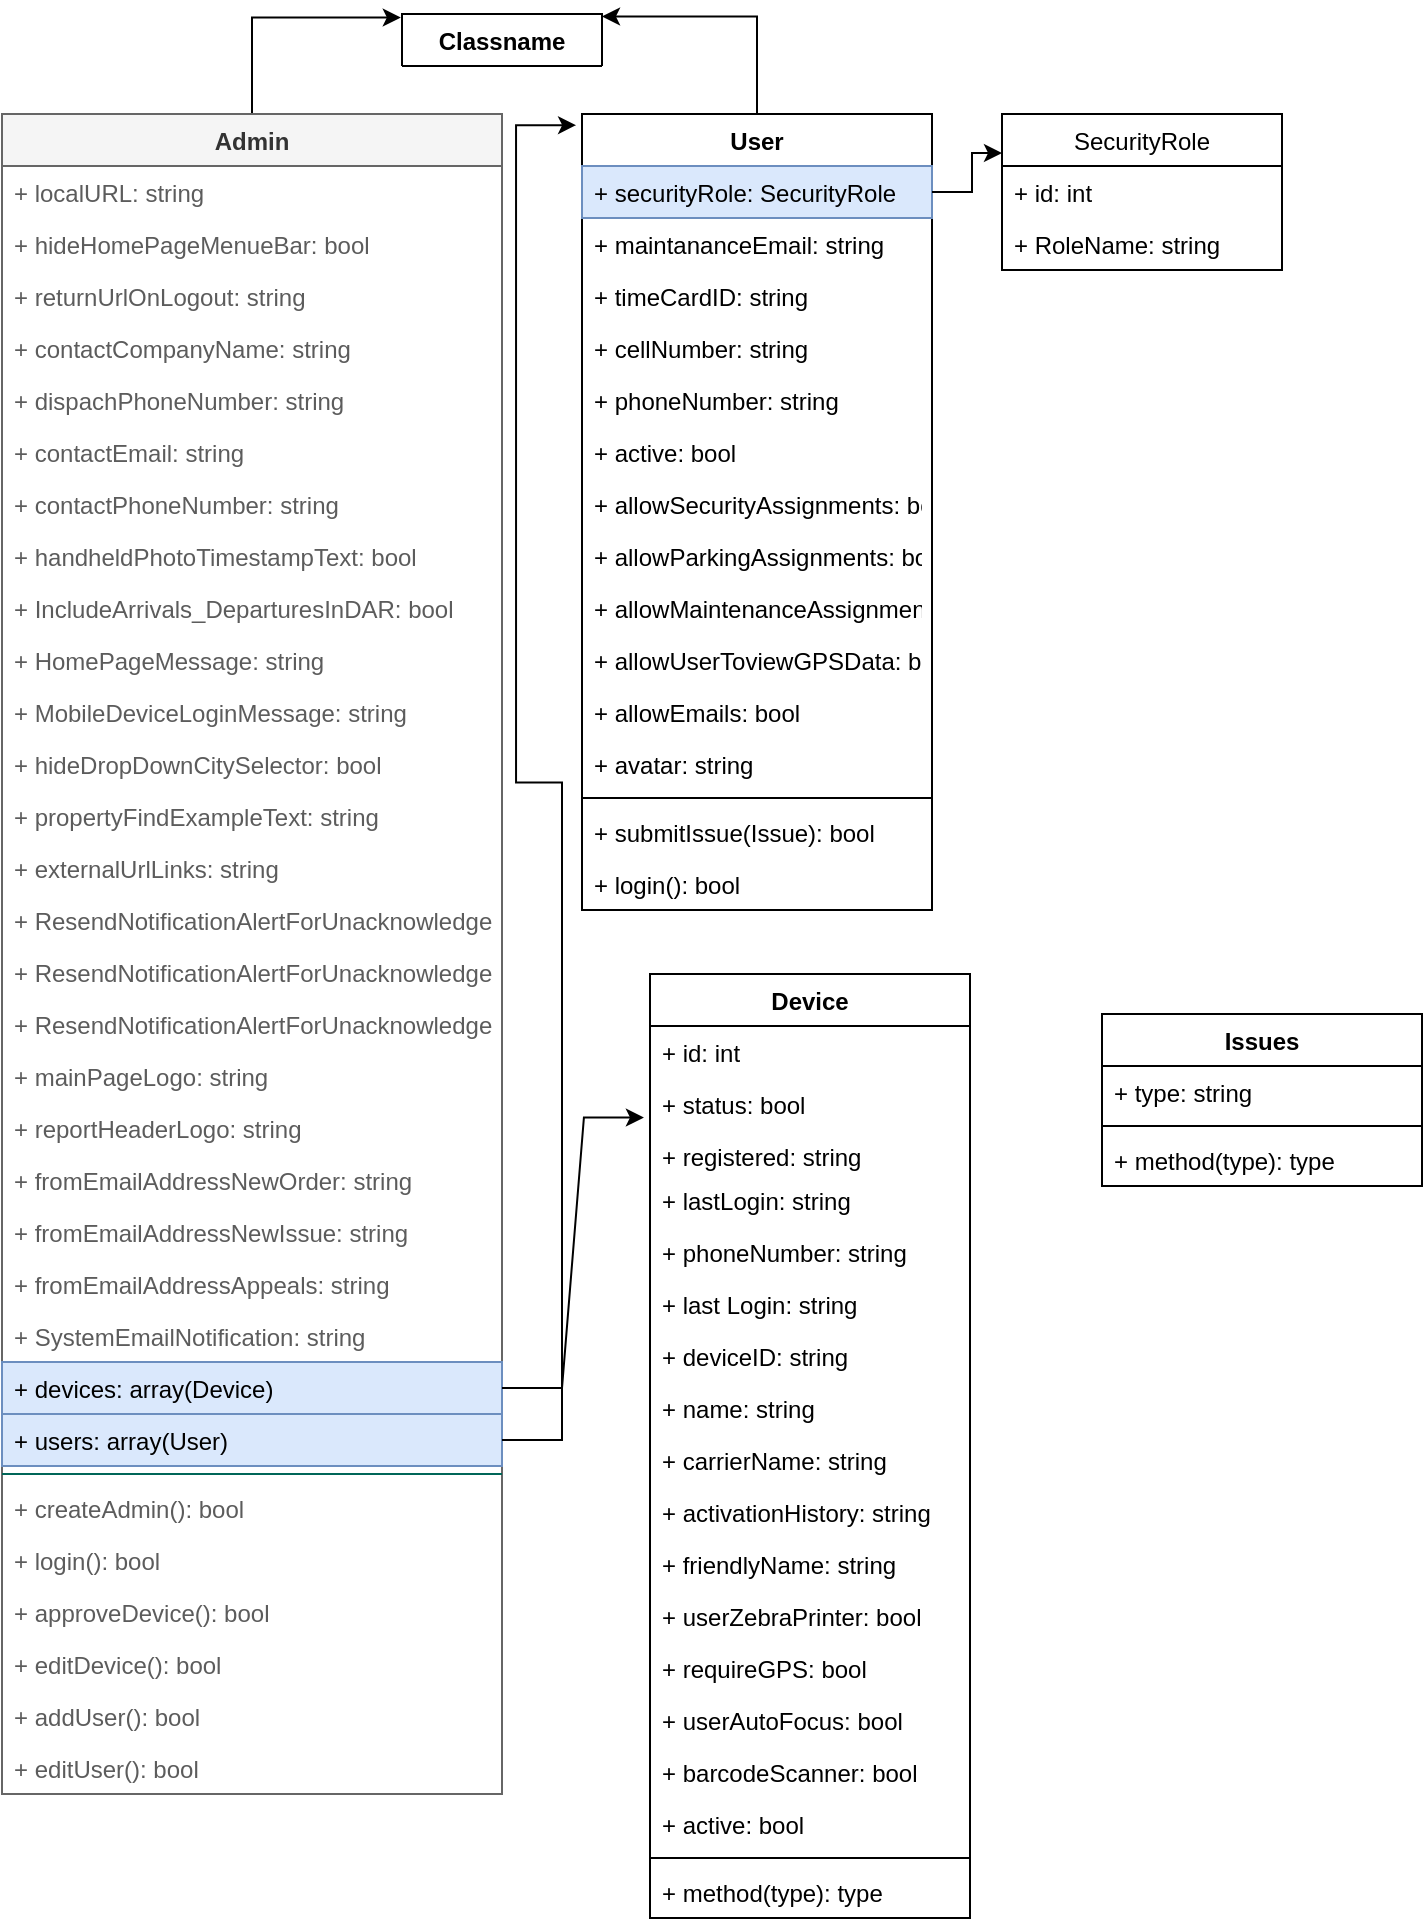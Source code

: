 <mxfile version="16.5.6" type="github">
  <diagram id="C5RBs43oDa-KdzZeNtuy" name="Class Diagram">
    <mxGraphModel dx="1108" dy="482" grid="1" gridSize="10" guides="1" tooltips="1" connect="1" arrows="1" fold="1" page="1" pageScale="1" pageWidth="827" pageHeight="1169" math="0" shadow="0">
      <root>
        <mxCell id="WIyWlLk6GJQsqaUBKTNV-0" />
        <mxCell id="WIyWlLk6GJQsqaUBKTNV-1" parent="WIyWlLk6GJQsqaUBKTNV-0" />
        <mxCell id="a5I0F7AZHxOViC6S2K7J-16" style="edgeStyle=orthogonalEdgeStyle;rounded=0;orthogonalLoop=1;jettySize=auto;html=1;exitX=0.5;exitY=0;exitDx=0;exitDy=0;entryX=-0.006;entryY=0.068;entryDx=0;entryDy=0;entryPerimeter=0;" edge="1" parent="WIyWlLk6GJQsqaUBKTNV-1" source="l6a2SUNXyMh3eiltvX4R-10" target="a5I0F7AZHxOViC6S2K7J-11">
          <mxGeometry relative="1" as="geometry" />
        </mxCell>
        <mxCell id="l6a2SUNXyMh3eiltvX4R-10" value="Admin" style="swimlane;fontStyle=1;align=center;verticalAlign=top;childLayout=stackLayout;horizontal=1;startSize=26;horizontalStack=0;resizeParent=1;resizeParentMax=0;resizeLast=0;collapsible=1;marginBottom=0;fillColor=#f5f5f5;fontColor=#333333;strokeColor=#666666;" parent="WIyWlLk6GJQsqaUBKTNV-1" vertex="1">
          <mxGeometry x="10" y="60" width="250" height="840" as="geometry">
            <mxRectangle x="40" y="80" width="70" height="26" as="alternateBounds" />
          </mxGeometry>
        </mxCell>
        <mxCell id="8Cey69iEx8wENGaithP6-13" value="+ localURL: string" style="text;strokeColor=none;fillColor=none;align=left;verticalAlign=top;spacingLeft=4;spacingRight=4;overflow=hidden;rotatable=0;points=[[0,0.5],[1,0.5]];portConstraint=eastwest;fontColor=#5C5C5C;" parent="l6a2SUNXyMh3eiltvX4R-10" vertex="1">
          <mxGeometry y="26" width="250" height="26" as="geometry" />
        </mxCell>
        <mxCell id="8Cey69iEx8wENGaithP6-14" value="+ hideHomePageMenueBar: bool" style="text;strokeColor=none;fillColor=none;align=left;verticalAlign=top;spacingLeft=4;spacingRight=4;overflow=hidden;rotatable=0;points=[[0,0.5],[1,0.5]];portConstraint=eastwest;fontColor=#5C5C5C;" parent="l6a2SUNXyMh3eiltvX4R-10" vertex="1">
          <mxGeometry y="52" width="250" height="26" as="geometry" />
        </mxCell>
        <mxCell id="8Cey69iEx8wENGaithP6-16" value="+ returnUrlOnLogout: string" style="text;strokeColor=none;fillColor=none;align=left;verticalAlign=top;spacingLeft=4;spacingRight=4;overflow=hidden;rotatable=0;points=[[0,0.5],[1,0.5]];portConstraint=eastwest;fontColor=#5C5C5C;" parent="l6a2SUNXyMh3eiltvX4R-10" vertex="1">
          <mxGeometry y="78" width="250" height="26" as="geometry" />
        </mxCell>
        <mxCell id="8Cey69iEx8wENGaithP6-22" value="+ contactCompanyName: string" style="text;strokeColor=none;fillColor=none;align=left;verticalAlign=top;spacingLeft=4;spacingRight=4;overflow=hidden;rotatable=0;points=[[0,0.5],[1,0.5]];portConstraint=eastwest;fontColor=#5C5C5C;" parent="l6a2SUNXyMh3eiltvX4R-10" vertex="1">
          <mxGeometry y="104" width="250" height="26" as="geometry" />
        </mxCell>
        <mxCell id="8Cey69iEx8wENGaithP6-19" value="+ dispachPhoneNumber: string" style="text;strokeColor=none;fillColor=none;align=left;verticalAlign=top;spacingLeft=4;spacingRight=4;overflow=hidden;rotatable=0;points=[[0,0.5],[1,0.5]];portConstraint=eastwest;fontColor=#5C5C5C;" parent="l6a2SUNXyMh3eiltvX4R-10" vertex="1">
          <mxGeometry y="130" width="250" height="26" as="geometry" />
        </mxCell>
        <mxCell id="8Cey69iEx8wENGaithP6-20" value="+ contactEmail: string" style="text;strokeColor=none;fillColor=none;align=left;verticalAlign=top;spacingLeft=4;spacingRight=4;overflow=hidden;rotatable=0;points=[[0,0.5],[1,0.5]];portConstraint=eastwest;fontColor=#5C5C5C;" parent="l6a2SUNXyMh3eiltvX4R-10" vertex="1">
          <mxGeometry y="156" width="250" height="26" as="geometry" />
        </mxCell>
        <mxCell id="8Cey69iEx8wENGaithP6-17" value="+ contactPhoneNumber: string" style="text;strokeColor=none;fillColor=none;align=left;verticalAlign=top;spacingLeft=4;spacingRight=4;overflow=hidden;rotatable=0;points=[[0,0.5],[1,0.5]];portConstraint=eastwest;fontColor=#5C5C5C;" parent="l6a2SUNXyMh3eiltvX4R-10" vertex="1">
          <mxGeometry y="182" width="250" height="26" as="geometry" />
        </mxCell>
        <mxCell id="8Cey69iEx8wENGaithP6-18" value="+ handheldPhotoTimestampText: bool" style="text;strokeColor=none;fillColor=none;align=left;verticalAlign=top;spacingLeft=4;spacingRight=4;overflow=hidden;rotatable=0;points=[[0,0.5],[1,0.5]];portConstraint=eastwest;fontColor=#5C5C5C;" parent="l6a2SUNXyMh3eiltvX4R-10" vertex="1">
          <mxGeometry y="208" width="250" height="26" as="geometry" />
        </mxCell>
        <mxCell id="8Cey69iEx8wENGaithP6-21" value="+ IncludeArrivals_DeparturesInDAR: bool" style="text;strokeColor=none;fillColor=none;align=left;verticalAlign=top;spacingLeft=4;spacingRight=4;overflow=hidden;rotatable=0;points=[[0,0.5],[1,0.5]];portConstraint=eastwest;fontColor=#5C5C5C;" parent="l6a2SUNXyMh3eiltvX4R-10" vertex="1">
          <mxGeometry y="234" width="250" height="26" as="geometry" />
        </mxCell>
        <mxCell id="8Cey69iEx8wENGaithP6-24" value="+ HomePageMessage: string" style="text;strokeColor=none;fillColor=none;align=left;verticalAlign=top;spacingLeft=4;spacingRight=4;overflow=hidden;rotatable=0;points=[[0,0.5],[1,0.5]];portConstraint=eastwest;fontColor=#5C5C5C;" parent="l6a2SUNXyMh3eiltvX4R-10" vertex="1">
          <mxGeometry y="260" width="250" height="26" as="geometry" />
        </mxCell>
        <mxCell id="8Cey69iEx8wENGaithP6-25" value="+ MobileDeviceLoginMessage: string" style="text;strokeColor=none;fillColor=none;align=left;verticalAlign=top;spacingLeft=4;spacingRight=4;overflow=hidden;rotatable=0;points=[[0,0.5],[1,0.5]];portConstraint=eastwest;fontColor=#5C5C5C;" parent="l6a2SUNXyMh3eiltvX4R-10" vertex="1">
          <mxGeometry y="286" width="250" height="26" as="geometry" />
        </mxCell>
        <mxCell id="8Cey69iEx8wENGaithP6-26" value="+ hideDropDownCitySelector: bool" style="text;strokeColor=none;fillColor=none;align=left;verticalAlign=top;spacingLeft=4;spacingRight=4;overflow=hidden;rotatable=0;points=[[0,0.5],[1,0.5]];portConstraint=eastwest;fontColor=#5C5C5C;" parent="l6a2SUNXyMh3eiltvX4R-10" vertex="1">
          <mxGeometry y="312" width="250" height="26" as="geometry" />
        </mxCell>
        <mxCell id="8Cey69iEx8wENGaithP6-28" value="+ propertyFindExampleText: string" style="text;strokeColor=none;fillColor=none;align=left;verticalAlign=top;spacingLeft=4;spacingRight=4;overflow=hidden;rotatable=0;points=[[0,0.5],[1,0.5]];portConstraint=eastwest;fontColor=#5C5C5C;" parent="l6a2SUNXyMh3eiltvX4R-10" vertex="1">
          <mxGeometry y="338" width="250" height="26" as="geometry" />
        </mxCell>
        <mxCell id="8Cey69iEx8wENGaithP6-29" value="+ externalUrlLinks: string" style="text;strokeColor=none;fillColor=none;align=left;verticalAlign=top;spacingLeft=4;spacingRight=4;overflow=hidden;rotatable=0;points=[[0,0.5],[1,0.5]];portConstraint=eastwest;fontColor=#5C5C5C;" parent="l6a2SUNXyMh3eiltvX4R-10" vertex="1">
          <mxGeometry y="364" width="250" height="26" as="geometry" />
        </mxCell>
        <mxCell id="8Cey69iEx8wENGaithP6-30" value="+ ResendNotificationAlertForUnacknowledgedIssuesPriority1: int" style="text;strokeColor=none;fillColor=none;align=left;verticalAlign=top;spacingLeft=4;spacingRight=4;overflow=hidden;rotatable=0;points=[[0,0.5],[1,0.5]];portConstraint=eastwest;fontColor=#5C5C5C;" parent="l6a2SUNXyMh3eiltvX4R-10" vertex="1">
          <mxGeometry y="390" width="250" height="26" as="geometry" />
        </mxCell>
        <mxCell id="8Cey69iEx8wENGaithP6-31" value="+ ResendNotificationAlertForUnacknowledgedIssuesPriority2: int&#xa;" style="text;strokeColor=none;fillColor=none;align=left;verticalAlign=top;spacingLeft=4;spacingRight=4;overflow=hidden;rotatable=0;points=[[0,0.5],[1,0.5]];portConstraint=eastwest;fontColor=#5C5C5C;" parent="l6a2SUNXyMh3eiltvX4R-10" vertex="1">
          <mxGeometry y="416" width="250" height="26" as="geometry" />
        </mxCell>
        <mxCell id="8Cey69iEx8wENGaithP6-32" value="+ ResendNotificationAlertForUnacknowledgedIssuesPriority3: int" style="text;strokeColor=none;fillColor=none;align=left;verticalAlign=top;spacingLeft=4;spacingRight=4;overflow=hidden;rotatable=0;points=[[0,0.5],[1,0.5]];portConstraint=eastwest;fontColor=#5C5C5C;" parent="l6a2SUNXyMh3eiltvX4R-10" vertex="1">
          <mxGeometry y="442" width="250" height="26" as="geometry" />
        </mxCell>
        <mxCell id="8Cey69iEx8wENGaithP6-33" value="+ mainPageLogo: string" style="text;strokeColor=none;fillColor=none;align=left;verticalAlign=top;spacingLeft=4;spacingRight=4;overflow=hidden;rotatable=0;points=[[0,0.5],[1,0.5]];portConstraint=eastwest;fontColor=#5C5C5C;" parent="l6a2SUNXyMh3eiltvX4R-10" vertex="1">
          <mxGeometry y="468" width="250" height="26" as="geometry" />
        </mxCell>
        <mxCell id="8Cey69iEx8wENGaithP6-34" value="+ reportHeaderLogo: string" style="text;strokeColor=none;fillColor=none;align=left;verticalAlign=top;spacingLeft=4;spacingRight=4;overflow=hidden;rotatable=0;points=[[0,0.5],[1,0.5]];portConstraint=eastwest;fontColor=#5C5C5C;" parent="l6a2SUNXyMh3eiltvX4R-10" vertex="1">
          <mxGeometry y="494" width="250" height="26" as="geometry" />
        </mxCell>
        <mxCell id="8Cey69iEx8wENGaithP6-35" value="+ fromEmailAddressNewOrder: string" style="text;strokeColor=none;fillColor=none;align=left;verticalAlign=top;spacingLeft=4;spacingRight=4;overflow=hidden;rotatable=0;points=[[0,0.5],[1,0.5]];portConstraint=eastwest;fontColor=#5C5C5C;" parent="l6a2SUNXyMh3eiltvX4R-10" vertex="1">
          <mxGeometry y="520" width="250" height="26" as="geometry" />
        </mxCell>
        <mxCell id="8Cey69iEx8wENGaithP6-36" value="+ fromEmailAddressNewIssue: string" style="text;strokeColor=none;fillColor=none;align=left;verticalAlign=top;spacingLeft=4;spacingRight=4;overflow=hidden;rotatable=0;points=[[0,0.5],[1,0.5]];portConstraint=eastwest;fontColor=#5C5C5C;" parent="l6a2SUNXyMh3eiltvX4R-10" vertex="1">
          <mxGeometry y="546" width="250" height="26" as="geometry" />
        </mxCell>
        <mxCell id="8Cey69iEx8wENGaithP6-37" value="+ fromEmailAddressAppeals: string" style="text;strokeColor=none;fillColor=none;align=left;verticalAlign=top;spacingLeft=4;spacingRight=4;overflow=hidden;rotatable=0;points=[[0,0.5],[1,0.5]];portConstraint=eastwest;fontColor=#5C5C5C;" parent="l6a2SUNXyMh3eiltvX4R-10" vertex="1">
          <mxGeometry y="572" width="250" height="26" as="geometry" />
        </mxCell>
        <mxCell id="8Cey69iEx8wENGaithP6-38" value="+ SystemEmailNotification: string" style="text;strokeColor=none;fillColor=none;align=left;verticalAlign=top;spacingLeft=4;spacingRight=4;overflow=hidden;rotatable=0;points=[[0,0.5],[1,0.5]];portConstraint=eastwest;fontColor=#5C5C5C;" parent="l6a2SUNXyMh3eiltvX4R-10" vertex="1">
          <mxGeometry y="598" width="250" height="26" as="geometry" />
        </mxCell>
        <mxCell id="8Cey69iEx8wENGaithP6-39" value="+ devices: array(Device)" style="text;strokeColor=#6c8ebf;fillColor=#dae8fc;align=left;verticalAlign=top;spacingLeft=4;spacingRight=4;overflow=hidden;rotatable=0;points=[[0,0.5],[1,0.5]];portConstraint=eastwest;" parent="l6a2SUNXyMh3eiltvX4R-10" vertex="1">
          <mxGeometry y="624" width="250" height="26" as="geometry" />
        </mxCell>
        <mxCell id="8Cey69iEx8wENGaithP6-64" value="+ users: array(User)" style="text;strokeColor=#6c8ebf;fillColor=#dae8fc;align=left;verticalAlign=top;spacingLeft=4;spacingRight=4;overflow=hidden;rotatable=0;points=[[0,0.5],[1,0.5]];portConstraint=eastwest;" parent="l6a2SUNXyMh3eiltvX4R-10" vertex="1">
          <mxGeometry y="650" width="250" height="26" as="geometry" />
        </mxCell>
        <mxCell id="l6a2SUNXyMh3eiltvX4R-12" value="" style="line;strokeWidth=1;fillColor=none;align=left;verticalAlign=middle;spacingTop=-1;spacingLeft=3;spacingRight=3;rotatable=0;labelPosition=right;points=[];portConstraint=eastwest;strokeColor=#006658;fontColor=#5C5C5C;" parent="l6a2SUNXyMh3eiltvX4R-10" vertex="1">
          <mxGeometry y="676" width="250" height="8" as="geometry" />
        </mxCell>
        <mxCell id="l6a2SUNXyMh3eiltvX4R-13" value="+ createAdmin(): bool" style="text;strokeColor=none;fillColor=none;align=left;verticalAlign=top;spacingLeft=4;spacingRight=4;overflow=hidden;rotatable=0;points=[[0,0.5],[1,0.5]];portConstraint=eastwest;fontColor=#5C5C5C;" parent="l6a2SUNXyMh3eiltvX4R-10" vertex="1">
          <mxGeometry y="684" width="250" height="26" as="geometry" />
        </mxCell>
        <mxCell id="8Cey69iEx8wENGaithP6-66" value="+ login(): bool" style="text;strokeColor=none;fillColor=none;align=left;verticalAlign=top;spacingLeft=4;spacingRight=4;overflow=hidden;rotatable=0;points=[[0,0.5],[1,0.5]];portConstraint=eastwest;fontColor=#5C5C5C;" parent="l6a2SUNXyMh3eiltvX4R-10" vertex="1">
          <mxGeometry y="710" width="250" height="26" as="geometry" />
        </mxCell>
        <mxCell id="8Cey69iEx8wENGaithP6-67" value="+ approveDevice(): bool" style="text;strokeColor=none;fillColor=none;align=left;verticalAlign=top;spacingLeft=4;spacingRight=4;overflow=hidden;rotatable=0;points=[[0,0.5],[1,0.5]];portConstraint=eastwest;fontColor=#5C5C5C;" parent="l6a2SUNXyMh3eiltvX4R-10" vertex="1">
          <mxGeometry y="736" width="250" height="26" as="geometry" />
        </mxCell>
        <mxCell id="8Cey69iEx8wENGaithP6-121" value="+ editDevice(): bool" style="text;strokeColor=none;fillColor=none;align=left;verticalAlign=top;spacingLeft=4;spacingRight=4;overflow=hidden;rotatable=0;points=[[0,0.5],[1,0.5]];portConstraint=eastwest;fontColor=#5C5C5C;" parent="l6a2SUNXyMh3eiltvX4R-10" vertex="1">
          <mxGeometry y="762" width="250" height="26" as="geometry" />
        </mxCell>
        <mxCell id="8Cey69iEx8wENGaithP6-0" value="+ addUser(): bool" style="text;strokeColor=none;fillColor=none;align=left;verticalAlign=top;spacingLeft=4;spacingRight=4;overflow=hidden;rotatable=0;points=[[0,0.5],[1,0.5]];portConstraint=eastwest;fontColor=#5C5C5C;" parent="l6a2SUNXyMh3eiltvX4R-10" vertex="1">
          <mxGeometry y="788" width="250" height="26" as="geometry" />
        </mxCell>
        <mxCell id="8Cey69iEx8wENGaithP6-120" value="+ editUser(): bool" style="text;strokeColor=none;fillColor=none;align=left;verticalAlign=top;spacingLeft=4;spacingRight=4;overflow=hidden;rotatable=0;points=[[0,0.5],[1,0.5]];portConstraint=eastwest;fontColor=#5C5C5C;" parent="l6a2SUNXyMh3eiltvX4R-10" vertex="1">
          <mxGeometry y="814" width="250" height="26" as="geometry" />
        </mxCell>
        <mxCell id="8Cey69iEx8wENGaithP6-41" value="Device" style="swimlane;fontStyle=1;align=center;verticalAlign=top;childLayout=stackLayout;horizontal=1;startSize=26;horizontalStack=0;resizeParent=1;resizeParentMax=0;resizeLast=0;collapsible=1;marginBottom=0;" parent="WIyWlLk6GJQsqaUBKTNV-1" vertex="1">
          <mxGeometry x="334" y="490" width="160" height="472" as="geometry">
            <mxRectangle x="420" y="850" width="50" height="26" as="alternateBounds" />
          </mxGeometry>
        </mxCell>
        <mxCell id="8Cey69iEx8wENGaithP6-42" value="+ id: int" style="text;strokeColor=none;fillColor=none;align=left;verticalAlign=top;spacingLeft=4;spacingRight=4;overflow=hidden;rotatable=0;points=[[0,0.5],[1,0.5]];portConstraint=eastwest;" parent="8Cey69iEx8wENGaithP6-41" vertex="1">
          <mxGeometry y="26" width="160" height="26" as="geometry" />
        </mxCell>
        <mxCell id="8Cey69iEx8wENGaithP6-45" value="+ status: bool" style="text;strokeColor=none;fillColor=none;align=left;verticalAlign=top;spacingLeft=4;spacingRight=4;overflow=hidden;rotatable=0;points=[[0,0.5],[1,0.5]];portConstraint=eastwest;" parent="8Cey69iEx8wENGaithP6-41" vertex="1">
          <mxGeometry y="52" width="160" height="26" as="geometry" />
        </mxCell>
        <mxCell id="8Cey69iEx8wENGaithP6-48" value="+ registered: string" style="text;strokeColor=none;fillColor=none;align=left;verticalAlign=top;spacingLeft=4;spacingRight=4;overflow=hidden;rotatable=0;points=[[0,0.5],[1,0.5]];portConstraint=eastwest;" parent="8Cey69iEx8wENGaithP6-41" vertex="1">
          <mxGeometry y="78" width="160" height="22" as="geometry" />
        </mxCell>
        <mxCell id="8Cey69iEx8wENGaithP6-49" value="+ lastLogin: string" style="text;strokeColor=none;fillColor=none;align=left;verticalAlign=top;spacingLeft=4;spacingRight=4;overflow=hidden;rotatable=0;points=[[0,0.5],[1,0.5]];portConstraint=eastwest;" parent="8Cey69iEx8wENGaithP6-41" vertex="1">
          <mxGeometry y="100" width="160" height="26" as="geometry" />
        </mxCell>
        <mxCell id="8Cey69iEx8wENGaithP6-51" value="+ phoneNumber: string" style="text;strokeColor=none;fillColor=none;align=left;verticalAlign=top;spacingLeft=4;spacingRight=4;overflow=hidden;rotatable=0;points=[[0,0.5],[1,0.5]];portConstraint=eastwest;" parent="8Cey69iEx8wENGaithP6-41" vertex="1">
          <mxGeometry y="126" width="160" height="26" as="geometry" />
        </mxCell>
        <mxCell id="8Cey69iEx8wENGaithP6-52" value="+ last Login: string" style="text;strokeColor=none;fillColor=none;align=left;verticalAlign=top;spacingLeft=4;spacingRight=4;overflow=hidden;rotatable=0;points=[[0,0.5],[1,0.5]];portConstraint=eastwest;" parent="8Cey69iEx8wENGaithP6-41" vertex="1">
          <mxGeometry y="152" width="160" height="26" as="geometry" />
        </mxCell>
        <mxCell id="8Cey69iEx8wENGaithP6-54" value="+ deviceID: string" style="text;strokeColor=none;fillColor=none;align=left;verticalAlign=top;spacingLeft=4;spacingRight=4;overflow=hidden;rotatable=0;points=[[0,0.5],[1,0.5]];portConstraint=eastwest;" parent="8Cey69iEx8wENGaithP6-41" vertex="1">
          <mxGeometry y="178" width="160" height="26" as="geometry" />
        </mxCell>
        <mxCell id="8Cey69iEx8wENGaithP6-53" value="+ name: string" style="text;strokeColor=none;fillColor=none;align=left;verticalAlign=top;spacingLeft=4;spacingRight=4;overflow=hidden;rotatable=0;points=[[0,0.5],[1,0.5]];portConstraint=eastwest;" parent="8Cey69iEx8wENGaithP6-41" vertex="1">
          <mxGeometry y="204" width="160" height="26" as="geometry" />
        </mxCell>
        <mxCell id="8Cey69iEx8wENGaithP6-55" value="+ carrierName: string" style="text;strokeColor=none;fillColor=none;align=left;verticalAlign=top;spacingLeft=4;spacingRight=4;overflow=hidden;rotatable=0;points=[[0,0.5],[1,0.5]];portConstraint=eastwest;" parent="8Cey69iEx8wENGaithP6-41" vertex="1">
          <mxGeometry y="230" width="160" height="26" as="geometry" />
        </mxCell>
        <mxCell id="8Cey69iEx8wENGaithP6-56" value="+ activationHistory: string" style="text;strokeColor=none;fillColor=none;align=left;verticalAlign=top;spacingLeft=4;spacingRight=4;overflow=hidden;rotatable=0;points=[[0,0.5],[1,0.5]];portConstraint=eastwest;" parent="8Cey69iEx8wENGaithP6-41" vertex="1">
          <mxGeometry y="256" width="160" height="26" as="geometry" />
        </mxCell>
        <mxCell id="8Cey69iEx8wENGaithP6-57" value="+ friendlyName: string" style="text;strokeColor=none;fillColor=none;align=left;verticalAlign=top;spacingLeft=4;spacingRight=4;overflow=hidden;rotatable=0;points=[[0,0.5],[1,0.5]];portConstraint=eastwest;" parent="8Cey69iEx8wENGaithP6-41" vertex="1">
          <mxGeometry y="282" width="160" height="26" as="geometry" />
        </mxCell>
        <mxCell id="8Cey69iEx8wENGaithP6-58" value="+ userZebraPrinter: bool" style="text;strokeColor=none;fillColor=none;align=left;verticalAlign=top;spacingLeft=4;spacingRight=4;overflow=hidden;rotatable=0;points=[[0,0.5],[1,0.5]];portConstraint=eastwest;" parent="8Cey69iEx8wENGaithP6-41" vertex="1">
          <mxGeometry y="308" width="160" height="26" as="geometry" />
        </mxCell>
        <mxCell id="8Cey69iEx8wENGaithP6-59" value="+ requireGPS: bool" style="text;strokeColor=none;fillColor=none;align=left;verticalAlign=top;spacingLeft=4;spacingRight=4;overflow=hidden;rotatable=0;points=[[0,0.5],[1,0.5]];portConstraint=eastwest;" parent="8Cey69iEx8wENGaithP6-41" vertex="1">
          <mxGeometry y="334" width="160" height="26" as="geometry" />
        </mxCell>
        <mxCell id="8Cey69iEx8wENGaithP6-60" value="+ userAutoFocus: bool" style="text;strokeColor=none;fillColor=none;align=left;verticalAlign=top;spacingLeft=4;spacingRight=4;overflow=hidden;rotatable=0;points=[[0,0.5],[1,0.5]];portConstraint=eastwest;" parent="8Cey69iEx8wENGaithP6-41" vertex="1">
          <mxGeometry y="360" width="160" height="26" as="geometry" />
        </mxCell>
        <mxCell id="8Cey69iEx8wENGaithP6-61" value="+ barcodeScanner: bool" style="text;strokeColor=none;fillColor=none;align=left;verticalAlign=top;spacingLeft=4;spacingRight=4;overflow=hidden;rotatable=0;points=[[0,0.5],[1,0.5]];portConstraint=eastwest;" parent="8Cey69iEx8wENGaithP6-41" vertex="1">
          <mxGeometry y="386" width="160" height="26" as="geometry" />
        </mxCell>
        <mxCell id="8Cey69iEx8wENGaithP6-62" value="+ active: bool" style="text;strokeColor=none;fillColor=none;align=left;verticalAlign=top;spacingLeft=4;spacingRight=4;overflow=hidden;rotatable=0;points=[[0,0.5],[1,0.5]];portConstraint=eastwest;" parent="8Cey69iEx8wENGaithP6-41" vertex="1">
          <mxGeometry y="412" width="160" height="26" as="geometry" />
        </mxCell>
        <mxCell id="8Cey69iEx8wENGaithP6-43" value="" style="line;strokeWidth=1;fillColor=none;align=left;verticalAlign=middle;spacingTop=-1;spacingLeft=3;spacingRight=3;rotatable=0;labelPosition=right;points=[];portConstraint=eastwest;" parent="8Cey69iEx8wENGaithP6-41" vertex="1">
          <mxGeometry y="438" width="160" height="8" as="geometry" />
        </mxCell>
        <mxCell id="8Cey69iEx8wENGaithP6-44" value="+ method(type): type" style="text;strokeColor=none;fillColor=none;align=left;verticalAlign=top;spacingLeft=4;spacingRight=4;overflow=hidden;rotatable=0;points=[[0,0.5],[1,0.5]];portConstraint=eastwest;" parent="8Cey69iEx8wENGaithP6-41" vertex="1">
          <mxGeometry y="446" width="160" height="26" as="geometry" />
        </mxCell>
        <mxCell id="8Cey69iEx8wENGaithP6-47" style="edgeStyle=entityRelationEdgeStyle;rounded=0;orthogonalLoop=1;jettySize=auto;html=1;entryX=-0.019;entryY=0.152;entryDx=0;entryDy=0;entryPerimeter=0;" parent="WIyWlLk6GJQsqaUBKTNV-1" source="8Cey69iEx8wENGaithP6-39" target="8Cey69iEx8wENGaithP6-41" edge="1">
          <mxGeometry relative="1" as="geometry" />
        </mxCell>
        <mxCell id="a5I0F7AZHxOViC6S2K7J-17" style="edgeStyle=orthogonalEdgeStyle;rounded=0;orthogonalLoop=1;jettySize=auto;html=1;exitX=0.5;exitY=0;exitDx=0;exitDy=0;entryX=1;entryY=0.047;entryDx=0;entryDy=0;entryPerimeter=0;" edge="1" parent="WIyWlLk6GJQsqaUBKTNV-1" source="8Cey69iEx8wENGaithP6-68" target="a5I0F7AZHxOViC6S2K7J-11">
          <mxGeometry relative="1" as="geometry" />
        </mxCell>
        <mxCell id="8Cey69iEx8wENGaithP6-68" value="User" style="swimlane;fontStyle=1;align=center;verticalAlign=top;childLayout=stackLayout;horizontal=1;startSize=26;horizontalStack=0;resizeParent=1;resizeParentMax=0;resizeLast=0;collapsible=1;marginBottom=0;" parent="WIyWlLk6GJQsqaUBKTNV-1" vertex="1">
          <mxGeometry x="300" y="60" width="175" height="398" as="geometry">
            <mxRectangle x="360" y="90" width="60" height="26" as="alternateBounds" />
          </mxGeometry>
        </mxCell>
        <mxCell id="8Cey69iEx8wENGaithP6-79" value="+ securityRole: SecurityRole" style="text;strokeColor=#6c8ebf;fillColor=#dae8fc;align=left;verticalAlign=top;spacingLeft=4;spacingRight=4;overflow=hidden;rotatable=0;points=[[0,0.5],[1,0.5]];portConstraint=eastwest;" parent="8Cey69iEx8wENGaithP6-68" vertex="1">
          <mxGeometry y="26" width="175" height="26" as="geometry" />
        </mxCell>
        <mxCell id="8Cey69iEx8wENGaithP6-86" value="+ maintananceEmail: string" style="text;strokeColor=none;fillColor=none;align=left;verticalAlign=top;spacingLeft=4;spacingRight=4;overflow=hidden;rotatable=0;points=[[0,0.5],[1,0.5]];portConstraint=eastwest;" parent="8Cey69iEx8wENGaithP6-68" vertex="1">
          <mxGeometry y="52" width="175" height="26" as="geometry" />
        </mxCell>
        <mxCell id="8Cey69iEx8wENGaithP6-87" value="+ timeCardID: string" style="text;strokeColor=none;fillColor=none;align=left;verticalAlign=top;spacingLeft=4;spacingRight=4;overflow=hidden;rotatable=0;points=[[0,0.5],[1,0.5]];portConstraint=eastwest;" parent="8Cey69iEx8wENGaithP6-68" vertex="1">
          <mxGeometry y="78" width="175" height="26" as="geometry" />
        </mxCell>
        <mxCell id="8Cey69iEx8wENGaithP6-88" value="+ cellNumber: string" style="text;strokeColor=none;fillColor=none;align=left;verticalAlign=top;spacingLeft=4;spacingRight=4;overflow=hidden;rotatable=0;points=[[0,0.5],[1,0.5]];portConstraint=eastwest;" parent="8Cey69iEx8wENGaithP6-68" vertex="1">
          <mxGeometry y="104" width="175" height="26" as="geometry" />
        </mxCell>
        <mxCell id="8Cey69iEx8wENGaithP6-89" value="+ phoneNumber: string" style="text;strokeColor=none;fillColor=none;align=left;verticalAlign=top;spacingLeft=4;spacingRight=4;overflow=hidden;rotatable=0;points=[[0,0.5],[1,0.5]];portConstraint=eastwest;" parent="8Cey69iEx8wENGaithP6-68" vertex="1">
          <mxGeometry y="130" width="175" height="26" as="geometry" />
        </mxCell>
        <mxCell id="8Cey69iEx8wENGaithP6-101" value="+ active: bool" style="text;strokeColor=none;fillColor=none;align=left;verticalAlign=top;spacingLeft=4;spacingRight=4;overflow=hidden;rotatable=0;points=[[0,0.5],[1,0.5]];portConstraint=eastwest;" parent="8Cey69iEx8wENGaithP6-68" vertex="1">
          <mxGeometry y="156" width="175" height="26" as="geometry" />
        </mxCell>
        <mxCell id="8Cey69iEx8wENGaithP6-102" value="+ allowSecurityAssignments: bool" style="text;strokeColor=none;fillColor=none;align=left;verticalAlign=top;spacingLeft=4;spacingRight=4;overflow=hidden;rotatable=0;points=[[0,0.5],[1,0.5]];portConstraint=eastwest;" parent="8Cey69iEx8wENGaithP6-68" vertex="1">
          <mxGeometry y="182" width="175" height="26" as="geometry" />
        </mxCell>
        <mxCell id="8Cey69iEx8wENGaithP6-103" value="+ allowParkingAssignments: bool" style="text;strokeColor=none;fillColor=none;align=left;verticalAlign=top;spacingLeft=4;spacingRight=4;overflow=hidden;rotatable=0;points=[[0,0.5],[1,0.5]];portConstraint=eastwest;" parent="8Cey69iEx8wENGaithP6-68" vertex="1">
          <mxGeometry y="208" width="175" height="26" as="geometry" />
        </mxCell>
        <mxCell id="8Cey69iEx8wENGaithP6-104" value="+ allowMaintenanceAssignments: bool" style="text;strokeColor=none;fillColor=none;align=left;verticalAlign=top;spacingLeft=4;spacingRight=4;overflow=hidden;rotatable=0;points=[[0,0.5],[1,0.5]];portConstraint=eastwest;" parent="8Cey69iEx8wENGaithP6-68" vertex="1">
          <mxGeometry y="234" width="175" height="26" as="geometry" />
        </mxCell>
        <mxCell id="8Cey69iEx8wENGaithP6-105" value="+ allowUserToviewGPSData: bool" style="text;strokeColor=none;fillColor=none;align=left;verticalAlign=top;spacingLeft=4;spacingRight=4;overflow=hidden;rotatable=0;points=[[0,0.5],[1,0.5]];portConstraint=eastwest;" parent="8Cey69iEx8wENGaithP6-68" vertex="1">
          <mxGeometry y="260" width="175" height="26" as="geometry" />
        </mxCell>
        <mxCell id="8Cey69iEx8wENGaithP6-106" value="+ allowEmails: bool" style="text;strokeColor=none;fillColor=none;align=left;verticalAlign=top;spacingLeft=4;spacingRight=4;overflow=hidden;rotatable=0;points=[[0,0.5],[1,0.5]];portConstraint=eastwest;" parent="8Cey69iEx8wENGaithP6-68" vertex="1">
          <mxGeometry y="286" width="175" height="26" as="geometry" />
        </mxCell>
        <mxCell id="8Cey69iEx8wENGaithP6-107" value="+ avatar: string" style="text;strokeColor=none;fillColor=none;align=left;verticalAlign=top;spacingLeft=4;spacingRight=4;overflow=hidden;rotatable=0;points=[[0,0.5],[1,0.5]];portConstraint=eastwest;" parent="8Cey69iEx8wENGaithP6-68" vertex="1">
          <mxGeometry y="312" width="175" height="26" as="geometry" />
        </mxCell>
        <mxCell id="8Cey69iEx8wENGaithP6-70" value="" style="line;strokeWidth=1;fillColor=none;align=left;verticalAlign=middle;spacingTop=-1;spacingLeft=3;spacingRight=3;rotatable=0;labelPosition=right;points=[];portConstraint=eastwest;" parent="8Cey69iEx8wENGaithP6-68" vertex="1">
          <mxGeometry y="338" width="175" height="8" as="geometry" />
        </mxCell>
        <mxCell id="8Cey69iEx8wENGaithP6-71" value="+ submitIssue(Issue): bool" style="text;strokeColor=none;fillColor=none;align=left;verticalAlign=top;spacingLeft=4;spacingRight=4;overflow=hidden;rotatable=0;points=[[0,0.5],[1,0.5]];portConstraint=eastwest;" parent="8Cey69iEx8wENGaithP6-68" vertex="1">
          <mxGeometry y="346" width="175" height="26" as="geometry" />
        </mxCell>
        <mxCell id="8Cey69iEx8wENGaithP6-113" value="+ login(): bool" style="text;strokeColor=none;fillColor=none;align=left;verticalAlign=top;spacingLeft=4;spacingRight=4;overflow=hidden;rotatable=0;points=[[0,0.5],[1,0.5]];portConstraint=eastwest;" parent="8Cey69iEx8wENGaithP6-68" vertex="1">
          <mxGeometry y="372" width="175" height="26" as="geometry" />
        </mxCell>
        <mxCell id="8Cey69iEx8wENGaithP6-80" value="SecurityRole" style="swimlane;fontStyle=0;childLayout=stackLayout;horizontal=1;startSize=26;fillColor=none;horizontalStack=0;resizeParent=1;resizeParentMax=0;resizeLast=0;collapsible=1;marginBottom=0;" parent="WIyWlLk6GJQsqaUBKTNV-1" vertex="1">
          <mxGeometry x="510" y="60" width="140" height="78" as="geometry">
            <mxRectangle x="630" y="40" width="100" height="26" as="alternateBounds" />
          </mxGeometry>
        </mxCell>
        <mxCell id="8Cey69iEx8wENGaithP6-81" value="+ id: int" style="text;strokeColor=none;fillColor=none;align=left;verticalAlign=top;spacingLeft=4;spacingRight=4;overflow=hidden;rotatable=0;points=[[0,0.5],[1,0.5]];portConstraint=eastwest;" parent="8Cey69iEx8wENGaithP6-80" vertex="1">
          <mxGeometry y="26" width="140" height="26" as="geometry" />
        </mxCell>
        <mxCell id="8Cey69iEx8wENGaithP6-82" value="+ RoleName: string" style="text;strokeColor=none;fillColor=none;align=left;verticalAlign=top;spacingLeft=4;spacingRight=4;overflow=hidden;rotatable=0;points=[[0,0.5],[1,0.5]];portConstraint=eastwest;" parent="8Cey69iEx8wENGaithP6-80" vertex="1">
          <mxGeometry y="52" width="140" height="26" as="geometry" />
        </mxCell>
        <mxCell id="8Cey69iEx8wENGaithP6-84" style="edgeStyle=orthogonalEdgeStyle;rounded=0;orthogonalLoop=1;jettySize=auto;html=1;entryX=0;entryY=0.25;entryDx=0;entryDy=0;" parent="WIyWlLk6GJQsqaUBKTNV-1" source="8Cey69iEx8wENGaithP6-79" target="8Cey69iEx8wENGaithP6-80" edge="1">
          <mxGeometry relative="1" as="geometry" />
        </mxCell>
        <mxCell id="8Cey69iEx8wENGaithP6-112" style="rounded=0;orthogonalLoop=1;jettySize=auto;html=1;entryX=-0.017;entryY=0.014;entryDx=0;entryDy=0;entryPerimeter=0;edgeStyle=entityRelationEdgeStyle;" parent="WIyWlLk6GJQsqaUBKTNV-1" source="8Cey69iEx8wENGaithP6-64" target="8Cey69iEx8wENGaithP6-68" edge="1">
          <mxGeometry relative="1" as="geometry" />
        </mxCell>
        <mxCell id="a5I0F7AZHxOViC6S2K7J-11" value="Classname" style="swimlane;fontStyle=1;align=center;verticalAlign=top;childLayout=stackLayout;horizontal=1;startSize=26;horizontalStack=0;resizeParent=1;resizeParentMax=0;resizeLast=0;collapsible=1;marginBottom=0;" vertex="1" collapsed="1" parent="WIyWlLk6GJQsqaUBKTNV-1">
          <mxGeometry x="210" y="10" width="100" height="26" as="geometry">
            <mxRectangle x="210" y="10" width="160" height="295" as="alternateBounds" />
          </mxGeometry>
        </mxCell>
        <mxCell id="l6a2SUNXyMh3eiltvX4R-11" value="+ id: interger" style="text;strokeColor=none;fillColor=none;align=left;verticalAlign=top;spacingLeft=4;spacingRight=4;overflow=hidden;rotatable=0;points=[[0,0.5],[1,0.5]];portConstraint=eastwest;fontColor=#5C5C5C;" parent="a5I0F7AZHxOViC6S2K7J-11" vertex="1">
          <mxGeometry y="26" width="160" height="26" as="geometry" />
        </mxCell>
        <mxCell id="8Cey69iEx8wENGaithP6-12" value="+ lastName: string" style="text;strokeColor=none;fillColor=none;align=left;verticalAlign=top;spacingLeft=4;spacingRight=4;overflow=hidden;rotatable=0;points=[[0,0.5],[1,0.5]];portConstraint=eastwest;fontColor=#5C5C5C;" parent="a5I0F7AZHxOViC6S2K7J-11" vertex="1">
          <mxGeometry y="52" width="160" height="26" as="geometry" />
        </mxCell>
        <mxCell id="8Cey69iEx8wENGaithP6-11" value="+ firstName: string" style="text;strokeColor=none;fillColor=none;align=left;verticalAlign=top;spacingLeft=4;spacingRight=4;overflow=hidden;rotatable=0;points=[[0,0.5],[1,0.5]];portConstraint=eastwest;fontColor=#5C5C5C;" parent="a5I0F7AZHxOViC6S2K7J-11" vertex="1">
          <mxGeometry y="78" width="160" height="26" as="geometry" />
        </mxCell>
        <mxCell id="8Cey69iEx8wENGaithP6-10" value="+ email: string" style="text;strokeColor=none;fillColor=none;align=left;verticalAlign=top;spacingLeft=4;spacingRight=4;overflow=hidden;rotatable=0;points=[[0,0.5],[1,0.5]];portConstraint=eastwest;fontColor=#5C5C5C;" parent="a5I0F7AZHxOViC6S2K7J-11" vertex="1">
          <mxGeometry y="104" width="160" height="26" as="geometry" />
        </mxCell>
        <mxCell id="8Cey69iEx8wENGaithP6-9" value="+ password: string" style="text;strokeColor=none;fillColor=none;align=left;verticalAlign=top;spacingLeft=4;spacingRight=4;overflow=hidden;rotatable=0;points=[[0,0.5],[1,0.5]];portConstraint=eastwest;fontColor=#5C5C5C;" parent="a5I0F7AZHxOViC6S2K7J-11" vertex="1">
          <mxGeometry y="130" width="160" height="26" as="geometry" />
        </mxCell>
        <mxCell id="l6a2SUNXyMh3eiltvX4R-14" value="+ userName: string" style="text;strokeColor=none;fillColor=none;align=left;verticalAlign=top;spacingLeft=4;spacingRight=4;overflow=hidden;rotatable=0;points=[[0,0.5],[1,0.5]];portConstraint=eastwest;fontColor=#5C5C5C;" parent="a5I0F7AZHxOViC6S2K7J-11" vertex="1">
          <mxGeometry y="156" width="160" height="27" as="geometry" />
        </mxCell>
        <mxCell id="8Cey69iEx8wENGaithP6-91" value="+ city: string" style="text;strokeColor=none;fillColor=none;align=left;verticalAlign=top;spacingLeft=4;spacingRight=4;overflow=hidden;rotatable=0;points=[[0,0.5],[1,0.5]];portConstraint=eastwest;fontColor=#5C5C5C;" parent="a5I0F7AZHxOViC6S2K7J-11" vertex="1">
          <mxGeometry y="183" width="160" height="26" as="geometry" />
        </mxCell>
        <mxCell id="8Cey69iEx8wENGaithP6-23" value="+ zip: int" style="text;strokeColor=none;fillColor=none;align=left;verticalAlign=top;spacingLeft=4;spacingRight=4;overflow=hidden;rotatable=0;points=[[0,0.5],[1,0.5]];portConstraint=eastwest;fontColor=#5C5C5C;" parent="a5I0F7AZHxOViC6S2K7J-11" vertex="1">
          <mxGeometry y="209" width="160" height="26" as="geometry" />
        </mxCell>
        <mxCell id="8Cey69iEx8wENGaithP6-94" value="+ state: string" style="text;strokeColor=none;fillColor=none;align=left;verticalAlign=top;spacingLeft=4;spacingRight=4;overflow=hidden;rotatable=0;points=[[0,0.5],[1,0.5]];portConstraint=eastwest;fontColor=#5C5C5C;" parent="a5I0F7AZHxOViC6S2K7J-11" vertex="1">
          <mxGeometry y="235" width="160" height="26" as="geometry" />
        </mxCell>
        <mxCell id="a5I0F7AZHxOViC6S2K7J-13" value="" style="line;strokeWidth=1;fillColor=none;align=left;verticalAlign=middle;spacingTop=-1;spacingLeft=3;spacingRight=3;rotatable=0;labelPosition=right;points=[];portConstraint=eastwest;" vertex="1" parent="a5I0F7AZHxOViC6S2K7J-11">
          <mxGeometry y="261" width="160" height="8" as="geometry" />
        </mxCell>
        <mxCell id="a5I0F7AZHxOViC6S2K7J-14" value="+ : type" style="text;strokeColor=none;fillColor=none;align=left;verticalAlign=top;spacingLeft=4;spacingRight=4;overflow=hidden;rotatable=0;points=[[0,0.5],[1,0.5]];portConstraint=eastwest;" vertex="1" parent="a5I0F7AZHxOViC6S2K7J-11">
          <mxGeometry y="269" width="160" height="26" as="geometry" />
        </mxCell>
        <mxCell id="a5I0F7AZHxOViC6S2K7J-18" value="Issues" style="swimlane;fontStyle=1;align=center;verticalAlign=top;childLayout=stackLayout;horizontal=1;startSize=26;horizontalStack=0;resizeParent=1;resizeParentMax=0;resizeLast=0;collapsible=1;marginBottom=0;" vertex="1" parent="WIyWlLk6GJQsqaUBKTNV-1">
          <mxGeometry x="560" y="510" width="160" height="86" as="geometry" />
        </mxCell>
        <mxCell id="a5I0F7AZHxOViC6S2K7J-19" value="+ type: string&#xa;" style="text;strokeColor=none;fillColor=none;align=left;verticalAlign=top;spacingLeft=4;spacingRight=4;overflow=hidden;rotatable=0;points=[[0,0.5],[1,0.5]];portConstraint=eastwest;" vertex="1" parent="a5I0F7AZHxOViC6S2K7J-18">
          <mxGeometry y="26" width="160" height="26" as="geometry" />
        </mxCell>
        <mxCell id="a5I0F7AZHxOViC6S2K7J-20" value="" style="line;strokeWidth=1;fillColor=none;align=left;verticalAlign=middle;spacingTop=-1;spacingLeft=3;spacingRight=3;rotatable=0;labelPosition=right;points=[];portConstraint=eastwest;" vertex="1" parent="a5I0F7AZHxOViC6S2K7J-18">
          <mxGeometry y="52" width="160" height="8" as="geometry" />
        </mxCell>
        <mxCell id="a5I0F7AZHxOViC6S2K7J-21" value="+ method(type): type" style="text;strokeColor=none;fillColor=none;align=left;verticalAlign=top;spacingLeft=4;spacingRight=4;overflow=hidden;rotatable=0;points=[[0,0.5],[1,0.5]];portConstraint=eastwest;" vertex="1" parent="a5I0F7AZHxOViC6S2K7J-18">
          <mxGeometry y="60" width="160" height="26" as="geometry" />
        </mxCell>
      </root>
    </mxGraphModel>
  </diagram>
</mxfile>
